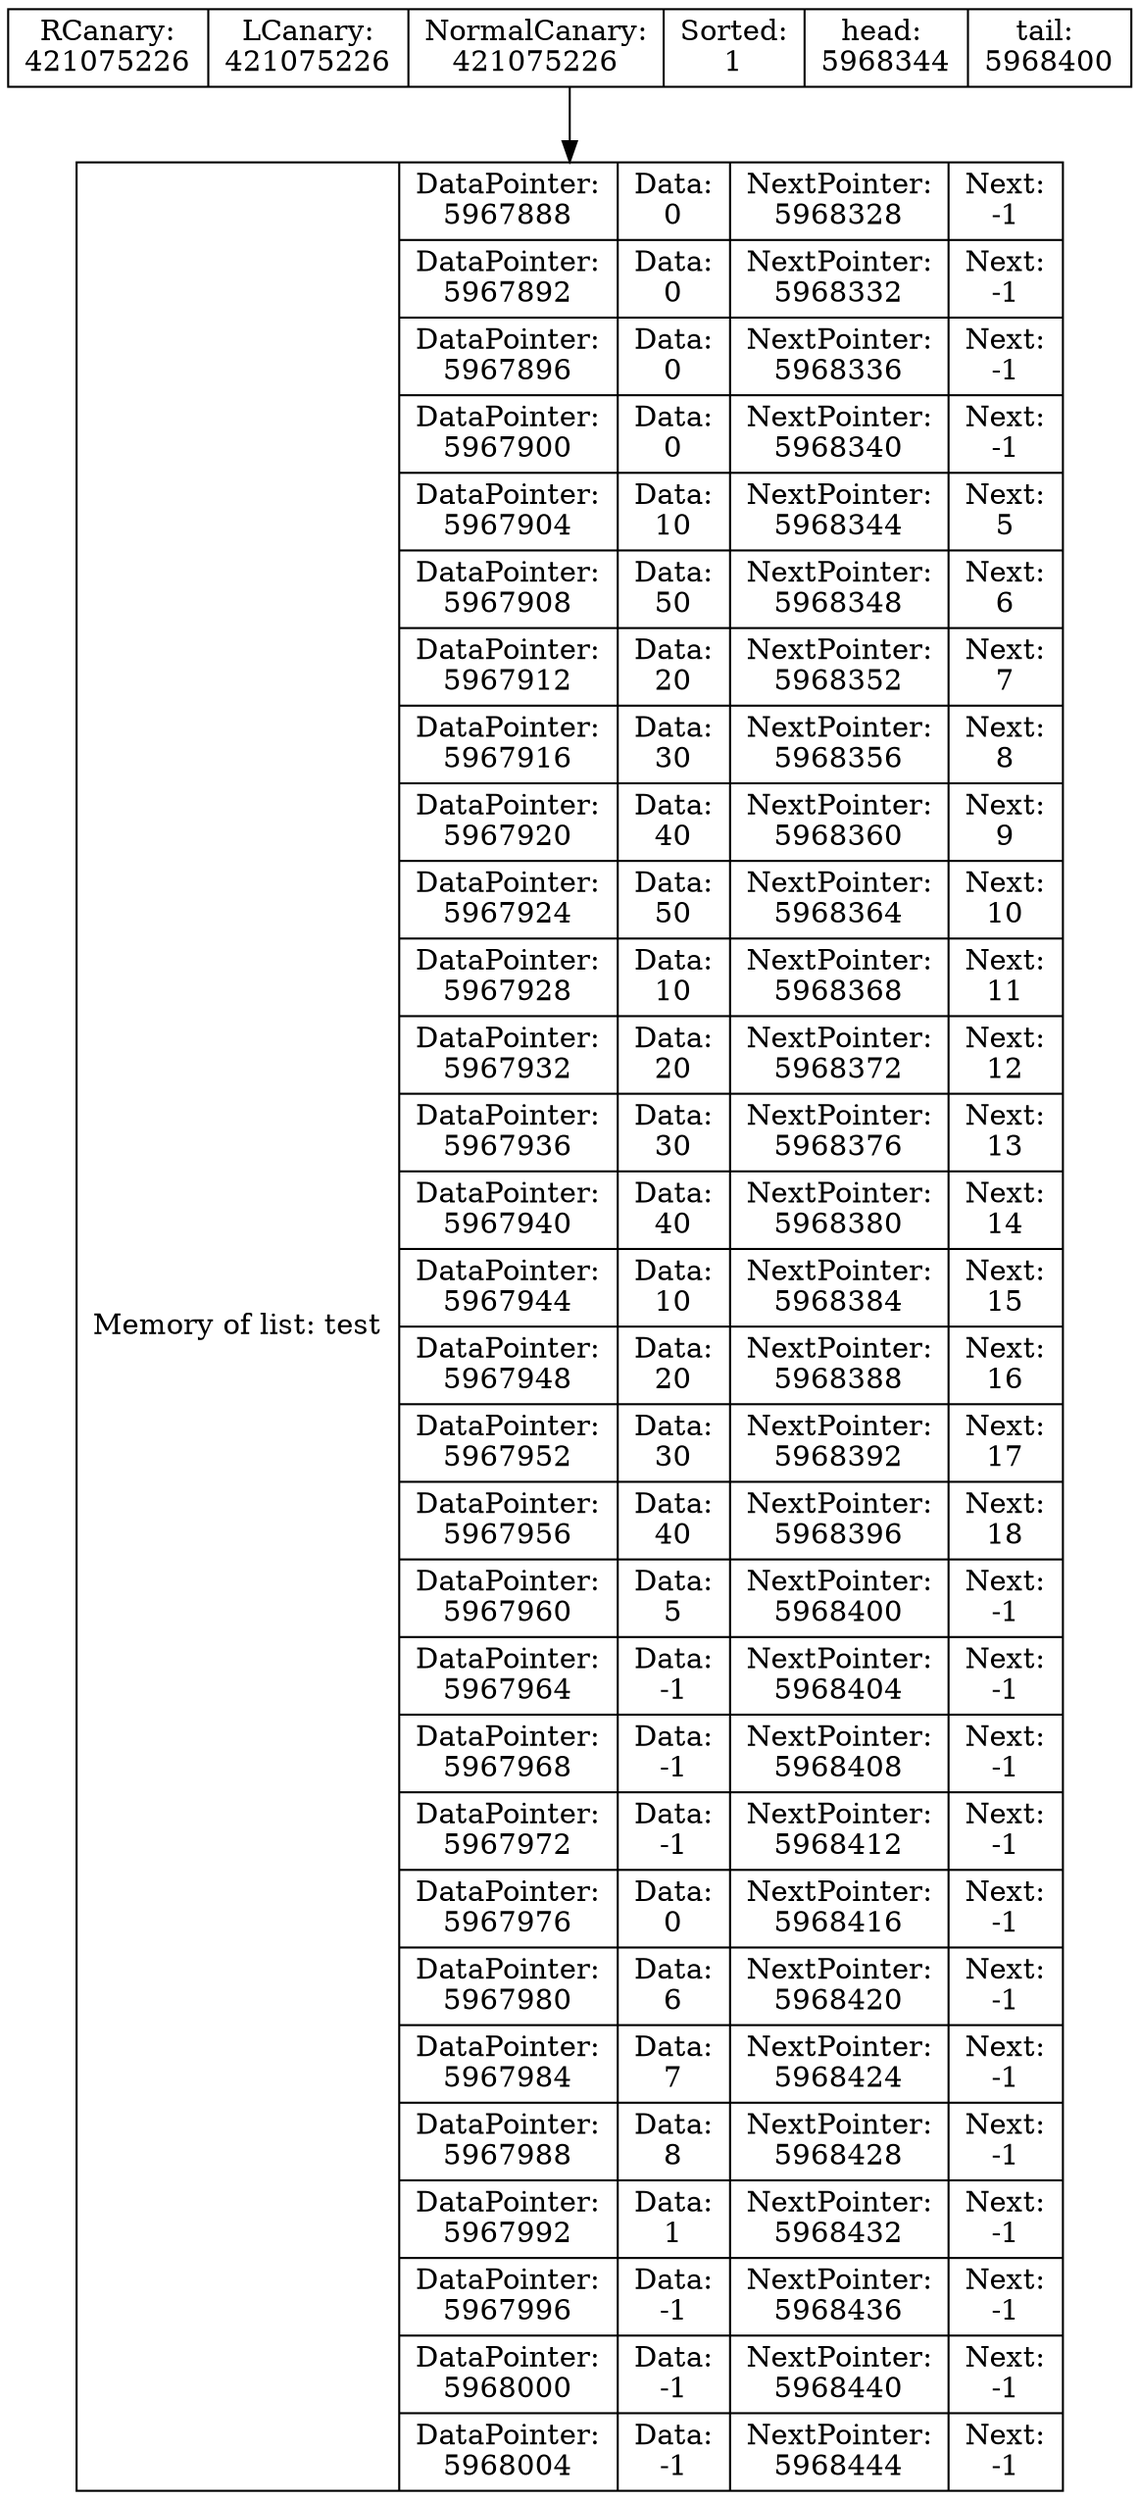 digraph G{
data [shape=record,label="{Memory of list: test} | {{DataPointer:\n5967888 | Data:\n0 | NextPointer:\n5968328 | Next:\n-1}
| {DataPointer:\n5967892 | Data:\n0 | NextPointer:\n5968332 | Next:\n-1}
| {DataPointer:\n5967896 | Data:\n0 | NextPointer:\n5968336 | Next:\n-1}
| {DataPointer:\n5967900 | Data:\n0 | NextPointer:\n5968340 | Next:\n-1}
| {DataPointer:\n5967904 | Data:\n10 | NextPointer:\n5968344 | Next:\n5}
| {DataPointer:\n5967908 | Data:\n50 | NextPointer:\n5968348 | Next:\n6}
| {DataPointer:\n5967912 | Data:\n20 | NextPointer:\n5968352 | Next:\n7}
| {DataPointer:\n5967916 | Data:\n30 | NextPointer:\n5968356 | Next:\n8}
| {DataPointer:\n5967920 | Data:\n40 | NextPointer:\n5968360 | Next:\n9}
| {DataPointer:\n5967924 | Data:\n50 | NextPointer:\n5968364 | Next:\n10}
| {DataPointer:\n5967928 | Data:\n10 | NextPointer:\n5968368 | Next:\n11}
| {DataPointer:\n5967932 | Data:\n20 | NextPointer:\n5968372 | Next:\n12}
| {DataPointer:\n5967936 | Data:\n30 | NextPointer:\n5968376 | Next:\n13}
| {DataPointer:\n5967940 | Data:\n40 | NextPointer:\n5968380 | Next:\n14}
| {DataPointer:\n5967944 | Data:\n10 | NextPointer:\n5968384 | Next:\n15}
| {DataPointer:\n5967948 | Data:\n20 | NextPointer:\n5968388 | Next:\n16}
| {DataPointer:\n5967952 | Data:\n30 | NextPointer:\n5968392 | Next:\n17}
| {DataPointer:\n5967956 | Data:\n40 | NextPointer:\n5968396 | Next:\n18}
| {DataPointer:\n5967960 | Data:\n5 | NextPointer:\n5968400 | Next:\n-1}
| {DataPointer:\n5967964 | Data:\n-1 | NextPointer:\n5968404 | Next:\n-1}
| {DataPointer:\n5967968 | Data:\n-1 | NextPointer:\n5968408 | Next:\n-1}
| {DataPointer:\n5967972 | Data:\n-1 | NextPointer:\n5968412 | Next:\n-1}
| {DataPointer:\n5967976 | Data:\n0 | NextPointer:\n5968416 | Next:\n-1}
| {DataPointer:\n5967980 | Data:\n6 | NextPointer:\n5968420 | Next:\n-1}
| {DataPointer:\n5967984 | Data:\n7 | NextPointer:\n5968424 | Next:\n-1}
| {DataPointer:\n5967988 | Data:\n8 | NextPointer:\n5968428 | Next:\n-1}
| {DataPointer:\n5967992 | Data:\n1 | NextPointer:\n5968432 | Next:\n-1}
| {DataPointer:\n5967996 | Data:\n-1 | NextPointer:\n5968436 | Next:\n-1}
| {DataPointer:\n5968000 | Data:\n-1 | NextPointer:\n5968440 | Next:\n-1}
| {DataPointer:\n5968004 | Data:\n-1 | NextPointer:\n5968444 | Next:\n-1}
}"];
Shild [shape=record,label=" RCanary:\n421075226 | LCanary:\n421075226  | NormalCanary:\n421075226 | Sorted:\n1 | head: \n5968344 | tail: \n5968400 "];
Shild->data
}
